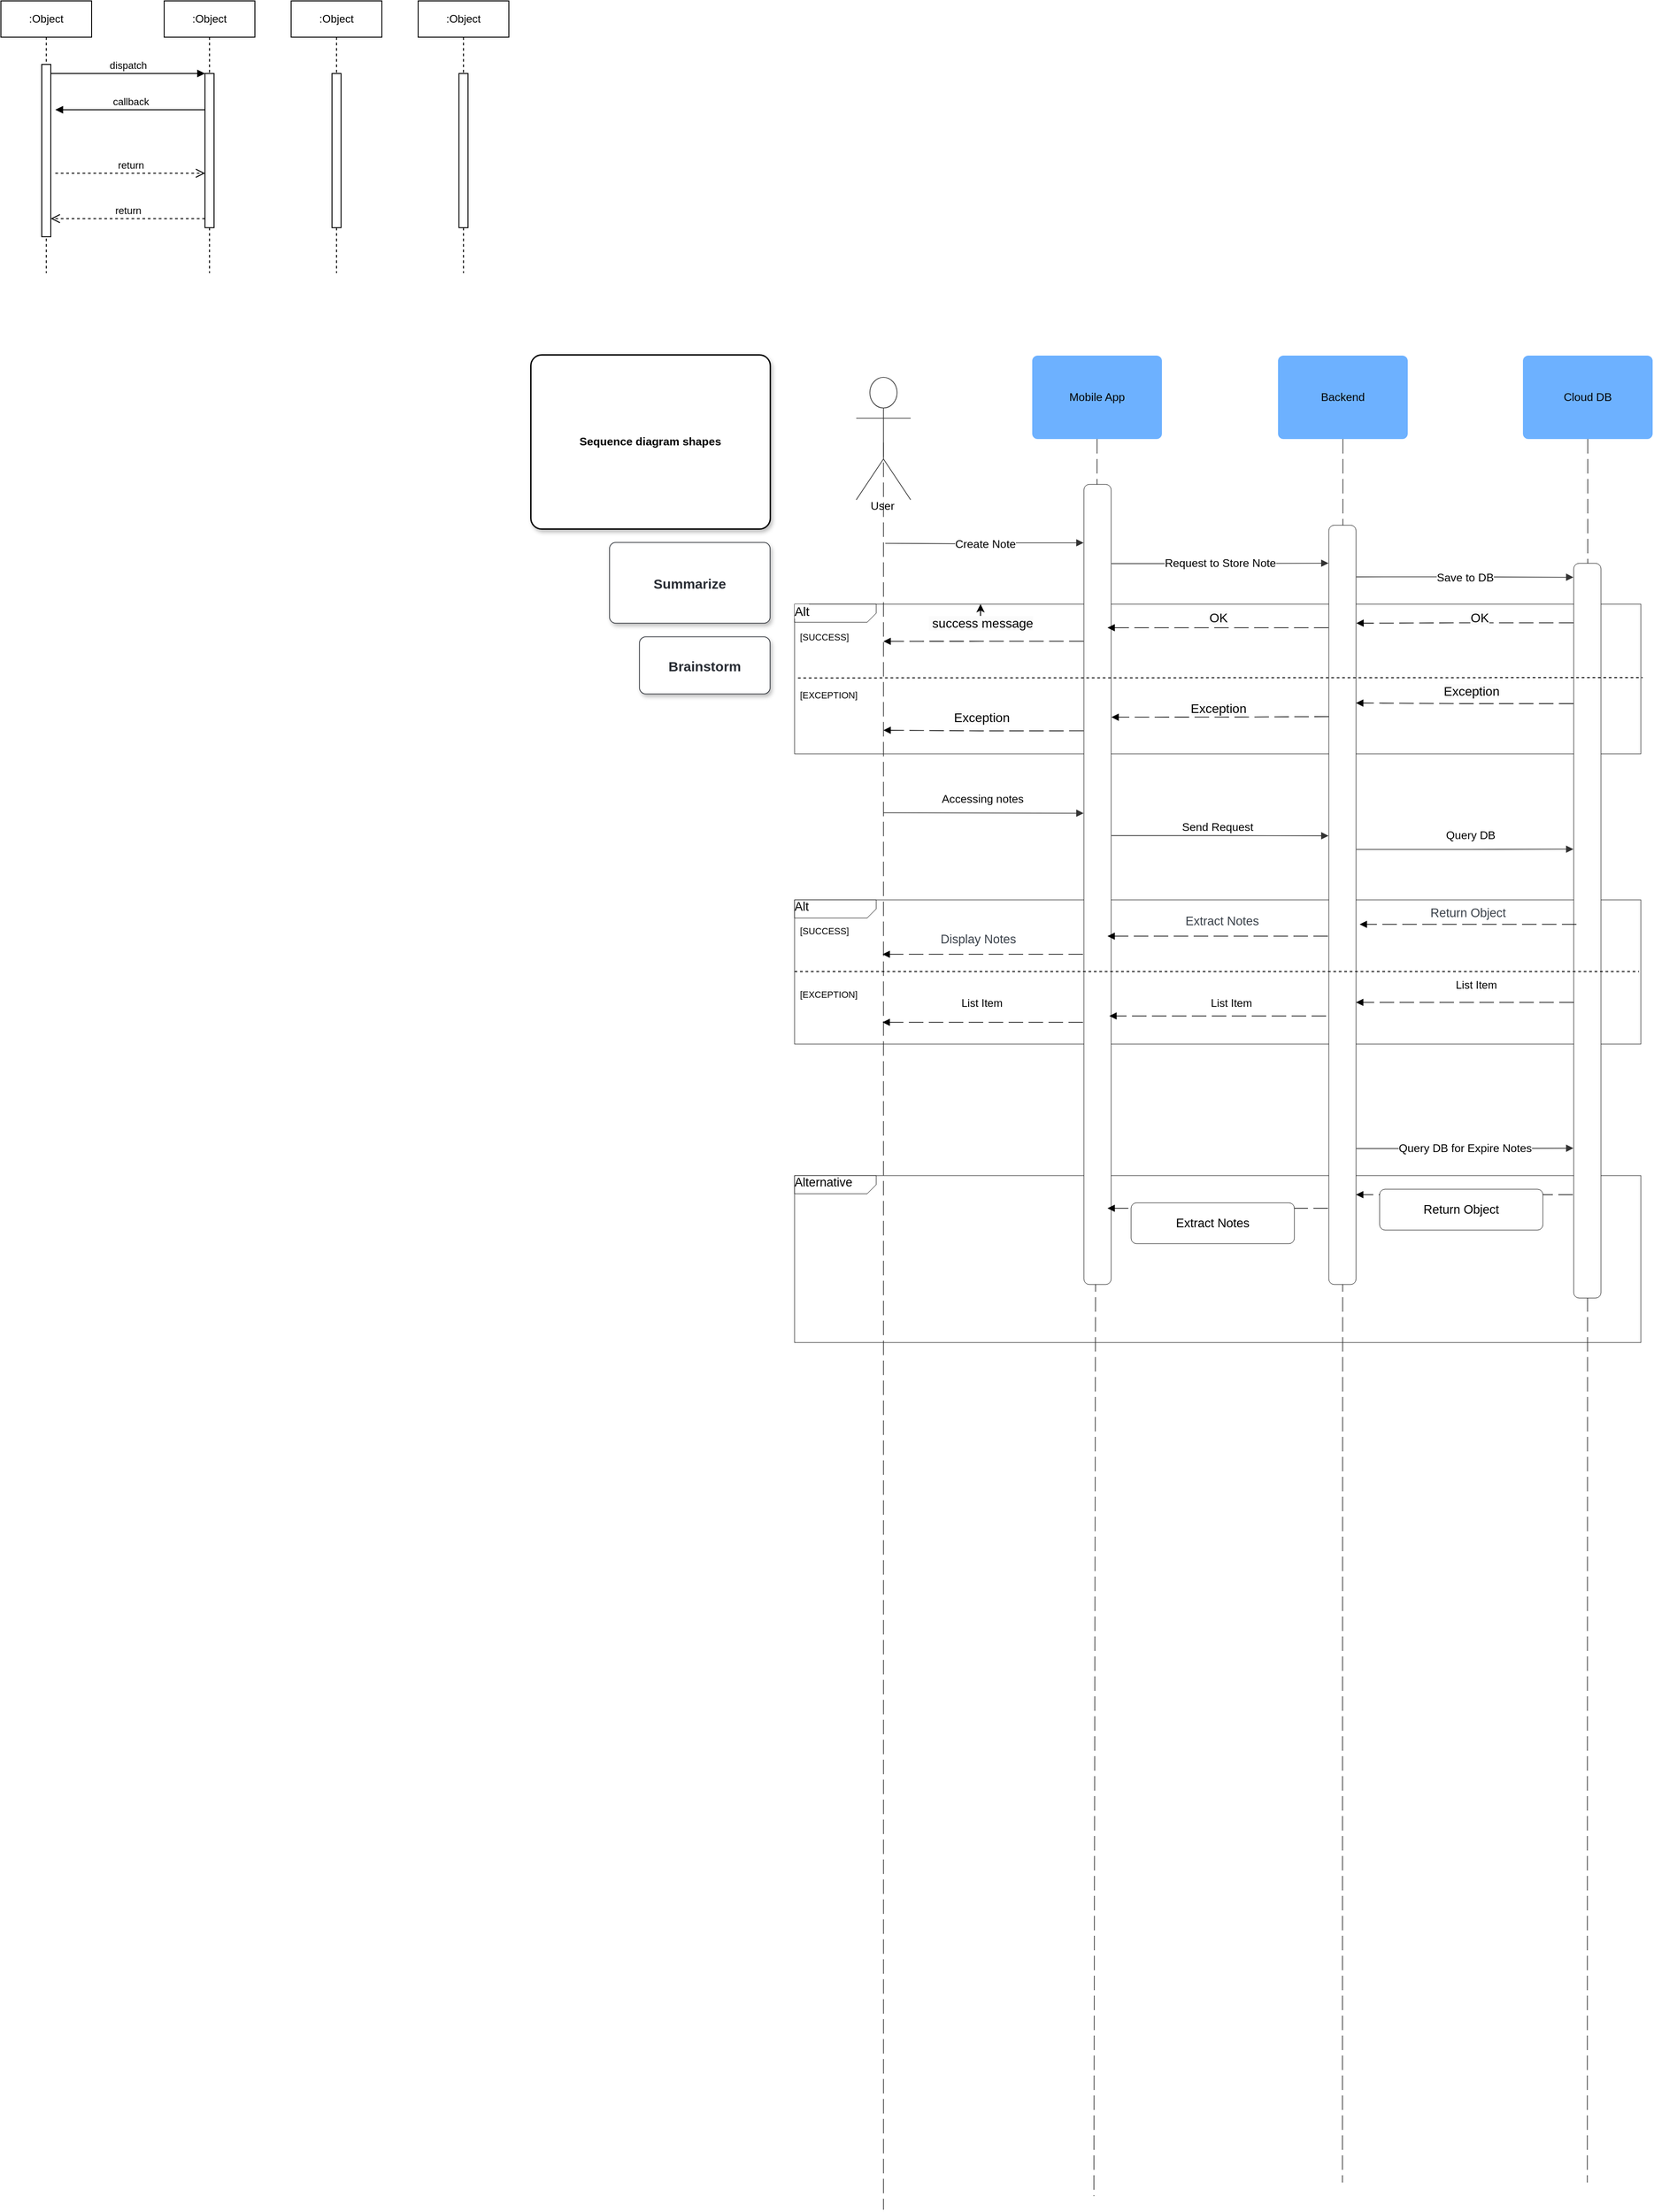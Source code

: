 <mxfile version="26.0.14">
  <diagram name="Page-1" id="2YBvvXClWsGukQMizWep">
    <mxGraphModel dx="1123" dy="657" grid="1" gridSize="10" guides="1" tooltips="1" connect="1" arrows="1" fold="1" page="1" pageScale="1" pageWidth="850" pageHeight="1100" math="0" shadow="0">
      <root>
        <mxCell id="0" />
        <mxCell id="1" parent="0" />
        <mxCell id="aM9ryv3xv72pqoxQDRHE-1" value=":Object" style="shape=umlLifeline;perimeter=lifelinePerimeter;whiteSpace=wrap;html=1;container=0;dropTarget=0;collapsible=0;recursiveResize=0;outlineConnect=0;portConstraint=eastwest;newEdgeStyle={&quot;edgeStyle&quot;:&quot;elbowEdgeStyle&quot;,&quot;elbow&quot;:&quot;vertical&quot;,&quot;curved&quot;:0,&quot;rounded&quot;:0};" parent="1" vertex="1">
          <mxGeometry x="40" y="40" width="100" height="300" as="geometry" />
        </mxCell>
        <mxCell id="aM9ryv3xv72pqoxQDRHE-2" value="" style="html=1;points=[];perimeter=orthogonalPerimeter;outlineConnect=0;targetShapes=umlLifeline;portConstraint=eastwest;newEdgeStyle={&quot;edgeStyle&quot;:&quot;elbowEdgeStyle&quot;,&quot;elbow&quot;:&quot;vertical&quot;,&quot;curved&quot;:0,&quot;rounded&quot;:0};" parent="aM9ryv3xv72pqoxQDRHE-1" vertex="1">
          <mxGeometry x="45" y="70" width="10" height="190" as="geometry" />
        </mxCell>
        <mxCell id="aM9ryv3xv72pqoxQDRHE-5" value=":Object" style="shape=umlLifeline;perimeter=lifelinePerimeter;whiteSpace=wrap;html=1;container=0;dropTarget=0;collapsible=0;recursiveResize=0;outlineConnect=0;portConstraint=eastwest;newEdgeStyle={&quot;edgeStyle&quot;:&quot;elbowEdgeStyle&quot;,&quot;elbow&quot;:&quot;vertical&quot;,&quot;curved&quot;:0,&quot;rounded&quot;:0};" parent="1" vertex="1">
          <mxGeometry x="220" y="40" width="100" height="300" as="geometry" />
        </mxCell>
        <mxCell id="aM9ryv3xv72pqoxQDRHE-6" value="" style="html=1;points=[];perimeter=orthogonalPerimeter;outlineConnect=0;targetShapes=umlLifeline;portConstraint=eastwest;newEdgeStyle={&quot;edgeStyle&quot;:&quot;elbowEdgeStyle&quot;,&quot;elbow&quot;:&quot;vertical&quot;,&quot;curved&quot;:0,&quot;rounded&quot;:0};" parent="aM9ryv3xv72pqoxQDRHE-5" vertex="1">
          <mxGeometry x="45" y="80" width="10" height="170" as="geometry" />
        </mxCell>
        <mxCell id="aM9ryv3xv72pqoxQDRHE-7" value="dispatch" style="html=1;verticalAlign=bottom;endArrow=block;edgeStyle=elbowEdgeStyle;elbow=vertical;curved=0;rounded=0;" parent="1" source="aM9ryv3xv72pqoxQDRHE-2" target="aM9ryv3xv72pqoxQDRHE-6" edge="1">
          <mxGeometry relative="1" as="geometry">
            <mxPoint x="195" y="130" as="sourcePoint" />
            <Array as="points">
              <mxPoint x="180" y="120" />
            </Array>
          </mxGeometry>
        </mxCell>
        <mxCell id="aM9ryv3xv72pqoxQDRHE-8" value="return" style="html=1;verticalAlign=bottom;endArrow=open;dashed=1;endSize=8;edgeStyle=elbowEdgeStyle;elbow=vertical;curved=0;rounded=0;" parent="1" source="aM9ryv3xv72pqoxQDRHE-6" target="aM9ryv3xv72pqoxQDRHE-2" edge="1">
          <mxGeometry relative="1" as="geometry">
            <mxPoint x="195" y="205" as="targetPoint" />
            <Array as="points">
              <mxPoint x="190" y="280" />
            </Array>
          </mxGeometry>
        </mxCell>
        <mxCell id="aM9ryv3xv72pqoxQDRHE-9" value="callback" style="html=1;verticalAlign=bottom;endArrow=block;edgeStyle=elbowEdgeStyle;elbow=vertical;curved=0;rounded=0;" parent="1" source="aM9ryv3xv72pqoxQDRHE-6" edge="1">
          <mxGeometry relative="1" as="geometry">
            <mxPoint x="175" y="160" as="sourcePoint" />
            <Array as="points">
              <mxPoint x="190" y="160" />
            </Array>
            <mxPoint x="100.0" y="160" as="targetPoint" />
          </mxGeometry>
        </mxCell>
        <mxCell id="aM9ryv3xv72pqoxQDRHE-10" value="return" style="html=1;verticalAlign=bottom;endArrow=open;dashed=1;endSize=8;edgeStyle=elbowEdgeStyle;elbow=vertical;curved=0;rounded=0;" parent="1" target="aM9ryv3xv72pqoxQDRHE-6" edge="1">
          <mxGeometry relative="1" as="geometry">
            <mxPoint x="175" y="235" as="targetPoint" />
            <Array as="points">
              <mxPoint x="180" y="230" />
            </Array>
            <mxPoint x="100.0" y="230" as="sourcePoint" />
          </mxGeometry>
        </mxCell>
        <mxCell id="2DQe4uAKgCYchEltKK3G-120" value=":Object" style="shape=umlLifeline;perimeter=lifelinePerimeter;whiteSpace=wrap;html=1;container=0;dropTarget=0;collapsible=0;recursiveResize=0;outlineConnect=0;portConstraint=eastwest;newEdgeStyle={&quot;edgeStyle&quot;:&quot;elbowEdgeStyle&quot;,&quot;elbow&quot;:&quot;vertical&quot;,&quot;curved&quot;:0,&quot;rounded&quot;:0};" vertex="1" parent="1">
          <mxGeometry x="360" y="40" width="100" height="300" as="geometry" />
        </mxCell>
        <mxCell id="2DQe4uAKgCYchEltKK3G-121" value="" style="html=1;points=[];perimeter=orthogonalPerimeter;outlineConnect=0;targetShapes=umlLifeline;portConstraint=eastwest;newEdgeStyle={&quot;edgeStyle&quot;:&quot;elbowEdgeStyle&quot;,&quot;elbow&quot;:&quot;vertical&quot;,&quot;curved&quot;:0,&quot;rounded&quot;:0};" vertex="1" parent="2DQe4uAKgCYchEltKK3G-120">
          <mxGeometry x="45" y="80" width="10" height="170" as="geometry" />
        </mxCell>
        <mxCell id="2DQe4uAKgCYchEltKK3G-122" value=":Object" style="shape=umlLifeline;perimeter=lifelinePerimeter;whiteSpace=wrap;html=1;container=0;dropTarget=0;collapsible=0;recursiveResize=0;outlineConnect=0;portConstraint=eastwest;newEdgeStyle={&quot;edgeStyle&quot;:&quot;elbowEdgeStyle&quot;,&quot;elbow&quot;:&quot;vertical&quot;,&quot;curved&quot;:0,&quot;rounded&quot;:0};" vertex="1" parent="1">
          <mxGeometry x="500" y="40" width="100" height="300" as="geometry" />
        </mxCell>
        <mxCell id="2DQe4uAKgCYchEltKK3G-123" value="" style="html=1;points=[];perimeter=orthogonalPerimeter;outlineConnect=0;targetShapes=umlLifeline;portConstraint=eastwest;newEdgeStyle={&quot;edgeStyle&quot;:&quot;elbowEdgeStyle&quot;,&quot;elbow&quot;:&quot;vertical&quot;,&quot;curved&quot;:0,&quot;rounded&quot;:0};" vertex="1" parent="2DQe4uAKgCYchEltKK3G-122">
          <mxGeometry x="45" y="80" width="10" height="170" as="geometry" />
        </mxCell>
        <mxCell id="2DQe4uAKgCYchEltKK3G-125" value="&lt;span style=&quot;color: rgb(0, 0, 0); font-family: Helvetica; font-size: 14px; font-style: normal; font-variant-ligatures: normal; font-variant-caps: normal; font-weight: 400; letter-spacing: normal; orphans: 2; text-align: center; text-indent: 0px; text-transform: none; widows: 2; word-spacing: 0px; -webkit-text-stroke-width: 0px; white-space: normal; background-color: rgb(251, 251, 251); text-decoration-thickness: initial; text-decoration-style: initial; text-decoration-color: initial; float: none; display: inline !important;&quot;&gt;Alt&lt;/span&gt;" style="html=1;blockSpacing=1;whiteSpace=wrap;shape=mxgraph.sysml.package2;xSize=90;overflow=fill;fontSize=13.5;align=left;spacing=0;rounded=1;absoluteArcSize=1;arcSize=12;strokeWidth=NaN;lucidId=xZpTAPdpukCf;" vertex="1" parent="1">
          <mxGeometry x="915" y="705" width="933" height="165" as="geometry" />
        </mxCell>
        <mxCell id="2DQe4uAKgCYchEltKK3G-126" value="Alt" style="html=1;blockSpacing=1;whiteSpace=wrap;shape=mxgraph.sysml.package2;xSize=90;overflow=fill;fontSize=13.5;align=left;spacing=0;rounded=1;absoluteArcSize=1;arcSize=12;strokeWidth=NaN;lucidId=.dqTOCepFq3y;" vertex="1" parent="1">
          <mxGeometry x="915" y="1031" width="933" height="159" as="geometry" />
        </mxCell>
        <mxCell id="2DQe4uAKgCYchEltKK3G-127" value="Alternative" style="html=1;blockSpacing=1;whiteSpace=wrap;shape=mxgraph.sysml.package2;xSize=90;overflow=fill;fontSize=13.5;align=left;spacing=0;rounded=1;absoluteArcSize=1;arcSize=12;strokeWidth=NaN;lucidId=-lqTDZGTSmCs;" vertex="1" parent="1">
          <mxGeometry x="915" y="1335" width="933" height="184" as="geometry" />
        </mxCell>
        <mxCell id="2DQe4uAKgCYchEltKK3G-128" value="" style="html=1;jettySize=18;whiteSpace=wrap;fontSize=13;strokeColor=#333333;strokeOpacity=100;dashed=1;fixDash=1;dashPattern=16 6;strokeWidth=0.8;rounded=1;arcSize=10;edgeStyle=orthogonalEdgeStyle;startArrow=none;endArrow=none;exitX=0.5;exitY=0.532;exitPerimeter=0;lucidId=MqcVGEdurxjJ;" edge="1" parent="1" source="2DQe4uAKgCYchEltKK3G-138">
          <mxGeometry width="100" height="100" relative="1" as="geometry">
            <Array as="points" />
            <mxPoint x="1013" y="2475" as="targetPoint" />
          </mxGeometry>
        </mxCell>
        <mxCell id="2DQe4uAKgCYchEltKK3G-129" value="" style="html=1;jettySize=18;whiteSpace=wrap;fontSize=13;fontFamily=helvetica;strokeColor=#333333;strokeOpacity=100;dashed=1;fixDash=1;dashPattern=16 6;strokeWidth=0.8;rounded=0;startArrow=none;endArrow=none;exitX=0.5;exitY=1;exitPerimeter=0;lucidId=MqcVzrL-7rmi;" edge="1" parent="1" source="2DQe4uAKgCYchEltKK3G-141">
          <mxGeometry width="100" height="100" relative="1" as="geometry">
            <Array as="points" />
            <mxPoint x="1245" y="2460" as="targetPoint" />
          </mxGeometry>
        </mxCell>
        <mxCell id="2DQe4uAKgCYchEltKK3G-130" value="Sequence diagram shapes" style="html=1;overflow=block;blockSpacing=1;whiteSpace=wrap;fontSize=12.4;fontStyle=1;spacing=0;rounded=1;absoluteArcSize=1;arcSize=24;shadow=1;fillColor=#ffffff;strokeWidth=1.5;lucidId=MqcVp4q3XHEn;" vertex="1" parent="1">
          <mxGeometry x="624" y="430" width="264" height="192" as="geometry" />
        </mxCell>
        <mxCell id="2DQe4uAKgCYchEltKK3G-131" value="" style="html=1;jettySize=18;whiteSpace=wrap;fontSize=13;fontFamily=helvetica;strokeColor=#333333;strokeOpacity=100;dashed=1;fixDash=1;dashPattern=16 6;strokeWidth=0.8;rounded=1;arcSize=24;edgeStyle=orthogonalEdgeStyle;startArrow=none;endArrow=none;exitX=0.5;exitY=1;exitPerimeter=0;lucidId=MqcVlcxoSIf4;" edge="1" parent="1" source="2DQe4uAKgCYchEltKK3G-136">
          <mxGeometry width="100" height="100" relative="1" as="geometry">
            <Array as="points" />
            <mxPoint x="1519" y="2445" as="targetPoint" />
          </mxGeometry>
        </mxCell>
        <mxCell id="2DQe4uAKgCYchEltKK3G-132" value="" style="html=1;overflow=block;blockSpacing=1;whiteSpace=wrap;fontSize=13;spacing=0;rounded=1;absoluteArcSize=1;arcSize=12;strokeWidth=NaN;lucidId=MqcVewxU1dYZ;" vertex="1" parent="1">
          <mxGeometry x="1504" y="618" width="30" height="837" as="geometry" />
        </mxCell>
        <mxCell id="2DQe4uAKgCYchEltKK3G-133" value="" style="html=1;jettySize=18;whiteSpace=wrap;fontSize=13;fontFamily=helvetica;strokeColor=#333333;strokeOpacity=100;dashed=1;fixDash=1;dashPattern=16 6;strokeWidth=0.8;rounded=1;arcSize=24;edgeStyle=orthogonalEdgeStyle;startArrow=none;endArrow=none;exitX=0.5;exitY=1;exitPerimeter=0;lucidId=MqcVdNzbLK6W;" edge="1" parent="1" source="2DQe4uAKgCYchEltKK3G-137">
          <mxGeometry width="100" height="100" relative="1" as="geometry">
            <Array as="points" />
            <mxPoint x="1789" y="2445" as="targetPoint" />
          </mxGeometry>
        </mxCell>
        <mxCell id="2DQe4uAKgCYchEltKK3G-134" value="" style="html=1;overflow=block;blockSpacing=1;whiteSpace=wrap;fontSize=13;spacing=0;rounded=1;absoluteArcSize=1;arcSize=12;strokeWidth=NaN;lucidId=MqcVCeURbGk-;" vertex="1" parent="1">
          <mxGeometry x="1774" y="660" width="30" height="810" as="geometry" />
        </mxCell>
        <mxCell id="2DQe4uAKgCYchEltKK3G-135" value="" style="html=1;overflow=block;blockSpacing=1;whiteSpace=wrap;fontSize=13;spacing=0;rounded=1;absoluteArcSize=1;arcSize=12;strokeWidth=NaN;lucidId=MqcVM0QZbrUZ;" vertex="1" parent="1">
          <mxGeometry x="1234" y="573" width="30" height="882" as="geometry" />
        </mxCell>
        <mxCell id="2DQe4uAKgCYchEltKK3G-136" value="Backend" style="html=1;overflow=block;blockSpacing=1;whiteSpace=wrap;fontSize=12.4;fontColor=default;align=center;spacing=0;strokeOpacity=0;fillOpacity=100;rounded=1;absoluteArcSize=1;arcSize=12;fillColor=#6db1ff;strokeWidth=0.8;" vertex="1" parent="1">
          <mxGeometry x="1448" y="431" width="143" height="92" as="geometry" />
        </mxCell>
        <mxCell id="2DQe4uAKgCYchEltKK3G-137" value="Cloud DB" style="html=1;overflow=block;blockSpacing=1;whiteSpace=wrap;fontSize=12.4;fontColor=default;align=center;spacing=0;strokeOpacity=0;fillOpacity=100;rounded=1;absoluteArcSize=1;arcSize=12;fillColor=#6db1ff;strokeWidth=0.8;" vertex="1" parent="1">
          <mxGeometry x="1718" y="431" width="143" height="92" as="geometry" />
        </mxCell>
        <mxCell id="2DQe4uAKgCYchEltKK3G-138" value="User" style="html=1;overflow=block;blockSpacing=1;shape=umlActor;labelPosition=center;verticalLabelPosition=bottom;verticalAlign=top;whiteSpace=nowrap;fontSize=12.4;align=center;spacing=0;strokeColor=#333333;strokeOpacity=100;fillOpacity=100;rounded=1;absoluteArcSize=1;arcSize=12;fillColor=#ffffff;strokeWidth=0.8;lucidId=MqcVV5ANGu6o;" vertex="1" parent="1">
          <mxGeometry x="983" y="455" width="60" height="135" as="geometry" />
        </mxCell>
        <mxCell id="2DQe4uAKgCYchEltKK3G-139" value="" style="html=1;jettySize=18;whiteSpace=wrap;fontSize=13;strokeColor=#333333;strokeOpacity=100;strokeWidth=0.8;rounded=1;arcSize=10;edgeStyle=orthogonalEdgeStyle;startArrow=none;endArrow=block;endFill=1;entryX=-0.012;entryY=0.073;entryPerimeter=0;lucidId=MqcVYArAM2zq;" edge="1" parent="1" target="2DQe4uAKgCYchEltKK3G-135">
          <mxGeometry width="100" height="100" relative="1" as="geometry">
            <Array as="points" />
            <mxPoint x="1015" y="638" as="sourcePoint" />
          </mxGeometry>
        </mxCell>
        <mxCell id="2DQe4uAKgCYchEltKK3G-140" value="Create Note" style="text;html=1;resizable=0;labelBackgroundColor=default;align=center;verticalAlign=middle;fontSize=12.4;" vertex="1" parent="2DQe4uAKgCYchEltKK3G-139">
          <mxGeometry relative="1" as="geometry">
            <mxPoint as="offset" />
          </mxGeometry>
        </mxCell>
        <mxCell id="2DQe4uAKgCYchEltKK3G-141" value="Mobile App" style="html=1;overflow=block;blockSpacing=1;whiteSpace=wrap;fontSize=12.4;fontColor=default;align=center;spacing=0;strokeOpacity=0;fillOpacity=100;rounded=1;absoluteArcSize=1;arcSize=12;fillColor=#6db1ff;strokeWidth=0.8;" vertex="1" parent="1">
          <mxGeometry x="1177" y="431" width="143" height="92" as="geometry" />
        </mxCell>
        <mxCell id="2DQe4uAKgCYchEltKK3G-142" value="Brainstorm" style="html=1;overflow=block;blockSpacing=1;whiteSpace=wrap;fontSize=15;fontColor=#282c33;fontStyle=1;spacing=0;strokeColor=#282c33;strokeOpacity=100;fillOpacity=100;rounded=1;absoluteArcSize=1;arcSize=14.1;shadow=1;fillColor=#ffffff;strokeWidth=0.8;lucidId=DLgiPxCc6Pq1;" vertex="1" parent="1">
          <mxGeometry x="744" y="741" width="144" height="63" as="geometry" />
        </mxCell>
        <mxCell id="2DQe4uAKgCYchEltKK3G-143" value="Summarize" style="html=1;overflow=block;blockSpacing=1;whiteSpace=wrap;fontSize=15;fontColor=#282c33;fontStyle=1;spacing=0;strokeColor=#282c33;strokeOpacity=100;fillOpacity=100;rounded=1;absoluteArcSize=1;arcSize=13.6;shadow=1;fillColor=#ffffff;strokeWidth=0.8;lucidId=aX4sMsD8Zoq~;" vertex="1" parent="1">
          <mxGeometry x="711" y="637" width="177" height="89" as="geometry" />
        </mxCell>
        <mxCell id="2DQe4uAKgCYchEltKK3G-144" value="" style="html=1;jettySize=18;whiteSpace=wrap;fontSize=13;strokeColor=#333333;strokeOpacity=100;strokeWidth=0.8;rounded=1;arcSize=10;edgeStyle=orthogonalEdgeStyle;startArrow=none;endArrow=block;endFill=1;exitX=1.012;exitY=0.099;exitPerimeter=0;entryX=-0.012;entryY=0.05;entryPerimeter=0;lucidId=dApTWxwZsu-N;" edge="1" parent="1" source="2DQe4uAKgCYchEltKK3G-135" target="2DQe4uAKgCYchEltKK3G-132">
          <mxGeometry width="100" height="100" relative="1" as="geometry">
            <Array as="points" />
          </mxGeometry>
        </mxCell>
        <mxCell id="2DQe4uAKgCYchEltKK3G-145" value="Request to Store Note" style="text;html=1;resizable=0;labelBackgroundColor=default;align=center;verticalAlign=middle;fontSize=12.4;" vertex="1" parent="2DQe4uAKgCYchEltKK3G-144">
          <mxGeometry relative="1" as="geometry">
            <mxPoint as="offset" />
          </mxGeometry>
        </mxCell>
        <mxCell id="2DQe4uAKgCYchEltKK3G-146" value="" style="html=1;jettySize=18;whiteSpace=wrap;fontSize=13;strokeColor=#333333;strokeOpacity=100;strokeWidth=0.8;rounded=1;arcSize=10;edgeStyle=orthogonalEdgeStyle;startArrow=none;endArrow=block;endFill=1;exitX=1.012;exitY=0.068;exitPerimeter=0;entryX=-0.012;entryY=0.019;entryPerimeter=0;lucidId=~ApTN9mDXX_y;" edge="1" parent="1" source="2DQe4uAKgCYchEltKK3G-132" target="2DQe4uAKgCYchEltKK3G-134">
          <mxGeometry width="100" height="100" relative="1" as="geometry">
            <Array as="points" />
          </mxGeometry>
        </mxCell>
        <mxCell id="2DQe4uAKgCYchEltKK3G-147" value="Save to DB" style="text;html=1;resizable=0;labelBackgroundColor=default;align=center;verticalAlign=middle;fontSize=12.4;" vertex="1" parent="2DQe4uAKgCYchEltKK3G-146">
          <mxGeometry relative="1" as="geometry">
            <mxPoint as="offset" />
          </mxGeometry>
        </mxCell>
        <mxCell id="2DQe4uAKgCYchEltKK3G-148" value="" style="html=1;jettySize=18;whiteSpace=wrap;fontSize=13;strokeOpacity=100;dashed=1;fixDash=1;dashPattern=16 6;strokeWidth=0.8;rounded=1;arcSize=10;edgeStyle=orthogonalEdgeStyle;startArrow=none;endArrow=block;endFill=1;exitX=-0.012;exitY=0.081;exitPerimeter=0;entryX=1.012;entryY=0.129;entryPerimeter=0;lucidId=_XpTG0hsA4nP;" edge="1" parent="1" source="2DQe4uAKgCYchEltKK3G-134" target="2DQe4uAKgCYchEltKK3G-132">
          <mxGeometry width="100" height="100" relative="1" as="geometry">
            <Array as="points" />
          </mxGeometry>
        </mxCell>
        <mxCell id="2DQe4uAKgCYchEltKK3G-150" value="" style="html=1;jettySize=18;whiteSpace=wrap;fontSize=13;strokeOpacity=100;dashed=1;fixDash=1;dashPattern=16 6;strokeWidth=0.8;rounded=1;arcSize=10;edgeStyle=orthogonalEdgeStyle;startArrow=none;endArrow=block;endFill=1;exitX=-0.012;exitY=0.135;exitPerimeter=0;lucidId=t0pTK.cDY_sK;" edge="1" parent="1" source="2DQe4uAKgCYchEltKK3G-132">
          <mxGeometry width="100" height="100" relative="1" as="geometry">
            <Array as="points" />
            <mxPoint x="1260" y="731" as="targetPoint" />
          </mxGeometry>
        </mxCell>
        <mxCell id="2DQe4uAKgCYchEltKK3G-152" value="" style="html=1;jettySize=18;whiteSpace=wrap;fontSize=13;strokeOpacity=100;dashed=1;fixDash=1;dashPattern=16 6;strokeWidth=0.8;rounded=1;arcSize=10;edgeStyle=orthogonalEdgeStyle;startArrow=none;endArrow=block;endFill=1;exitX=-0.012;exitY=0.196;exitPerimeter=0;lucidId=M0pTLRo4j7jS;" edge="1" parent="1" source="2DQe4uAKgCYchEltKK3G-135">
          <mxGeometry width="100" height="100" relative="1" as="geometry">
            <Array as="points" />
            <mxPoint x="1013" y="746" as="targetPoint" />
          </mxGeometry>
        </mxCell>
        <mxCell id="2DQe4uAKgCYchEltKK3G-154" value="" style="html=1;jettySize=18;whiteSpace=wrap;fontSize=13;strokeOpacity=100;dashed=1;fixDash=1;dashPattern=16 6;strokeWidth=0.8;rounded=1;arcSize=10;edgeStyle=orthogonalEdgeStyle;startArrow=none;endArrow=block;endFill=1;exitX=-0.012;exitY=0.191;exitPerimeter=0;lucidId=65pT8uCV6Lzu;" edge="1" parent="1" source="2DQe4uAKgCYchEltKK3G-134">
          <mxGeometry width="100" height="100" relative="1" as="geometry">
            <Array as="points" />
            <mxPoint x="1534" y="814" as="targetPoint" />
          </mxGeometry>
        </mxCell>
        <mxCell id="2DQe4uAKgCYchEltKK3G-156" value="" style="html=1;jettySize=18;whiteSpace=wrap;fontSize=13;strokeOpacity=100;dashed=1;fixDash=1;dashPattern=16 6;strokeWidth=0.8;rounded=1;arcSize=10;edgeStyle=orthogonalEdgeStyle;startArrow=none;endArrow=block;endFill=1;entryX=1.012;entryY=0.291;entryPerimeter=0;lucidId=x6pT0xZqV7Lq;" edge="1" parent="1" target="2DQe4uAKgCYchEltKK3G-135">
          <mxGeometry width="100" height="100" relative="1" as="geometry">
            <Array as="points" />
            <mxPoint x="1504" y="829" as="sourcePoint" />
          </mxGeometry>
        </mxCell>
        <mxCell id="2DQe4uAKgCYchEltKK3G-158" value="" style="html=1;jettySize=18;whiteSpace=wrap;fontSize=13;strokeOpacity=100;dashed=1;fixDash=1;dashPattern=16 6;strokeWidth=0.8;rounded=1;arcSize=10;edgeStyle=orthogonalEdgeStyle;startArrow=none;endArrow=block;endFill=1;exitX=-0.012;exitY=0.308;exitPerimeter=0;lucidId=G6pT-y07gb1a;" edge="1" parent="1" source="2DQe4uAKgCYchEltKK3G-135">
          <mxGeometry width="100" height="100" relative="1" as="geometry">
            <Array as="points" />
            <mxPoint x="1013" y="844" as="targetPoint" />
          </mxGeometry>
        </mxCell>
        <mxCell id="2DQe4uAKgCYchEltKK3G-160" value="" style="html=1;jettySize=18;whiteSpace=wrap;fontSize=13;strokeColor=#333333;strokeOpacity=100;strokeWidth=0.8;rounded=1;arcSize=10;edgeStyle=orthogonalEdgeStyle;startArrow=none;endArrow=block;endFill=1;entryX=-0.012;entryY=0.411;entryPerimeter=0;lucidId=4-pT5Qhd-O3v;" edge="1" parent="1" target="2DQe4uAKgCYchEltKK3G-135">
          <mxGeometry width="100" height="100" relative="1" as="geometry">
            <Array as="points" />
            <mxPoint x="1013" y="935" as="sourcePoint" />
          </mxGeometry>
        </mxCell>
        <mxCell id="2DQe4uAKgCYchEltKK3G-161" value="&lt;span style=&quot;font-size: 14px; text-wrap-mode: wrap; background-color: rgb(251, 251, 251);&quot;&gt;Exception&lt;/span&gt;" style="text;html=1;resizable=0;labelBackgroundColor=default;align=center;verticalAlign=middle;fontSize=12.4;" vertex="1" parent="2DQe4uAKgCYchEltKK3G-160">
          <mxGeometry relative="1" as="geometry">
            <mxPoint x="537" y="-135" as="offset" />
          </mxGeometry>
        </mxCell>
        <mxCell id="2DQe4uAKgCYchEltKK3G-162" value="" style="html=1;jettySize=18;whiteSpace=wrap;fontSize=13;strokeColor=#333333;strokeOpacity=100;strokeWidth=0.8;rounded=1;arcSize=10;edgeStyle=orthogonalEdgeStyle;startArrow=none;endArrow=block;endFill=1;exitX=1.012;exitY=0.439;exitPerimeter=0;entryX=-0.012;entryY=0.409;entryPerimeter=0;lucidId=B_pT7TzZo.AE;" edge="1" parent="1" source="2DQe4uAKgCYchEltKK3G-135" target="2DQe4uAKgCYchEltKK3G-132">
          <mxGeometry width="100" height="100" relative="1" as="geometry">
            <Array as="points" />
          </mxGeometry>
        </mxCell>
        <mxCell id="2DQe4uAKgCYchEltKK3G-163" value="Send Request" style="text;html=1;resizable=0;labelBackgroundColor=default;align=center;verticalAlign=middle;fontSize=12.4;" vertex="1" parent="2DQe4uAKgCYchEltKK3G-162">
          <mxGeometry relative="1" as="geometry">
            <mxPoint x="-3" y="-10" as="offset" />
          </mxGeometry>
        </mxCell>
        <mxCell id="2DQe4uAKgCYchEltKK3G-164" value="" style="html=1;jettySize=18;whiteSpace=wrap;fontSize=13;strokeColor=#333333;strokeOpacity=100;strokeWidth=0.8;rounded=1;arcSize=10;edgeStyle=orthogonalEdgeStyle;startArrow=none;endArrow=block;endFill=1;exitX=1.012;exitY=0.427;exitPerimeter=0;entryX=-0.012;entryY=0.389;entryPerimeter=0;lucidId=W_pTTXotba5e;" edge="1" parent="1" source="2DQe4uAKgCYchEltKK3G-132" target="2DQe4uAKgCYchEltKK3G-134">
          <mxGeometry width="100" height="100" relative="1" as="geometry">
            <Array as="points" />
          </mxGeometry>
        </mxCell>
        <mxCell id="2DQe4uAKgCYchEltKK3G-165" value="Query DB" style="text;html=1;resizable=0;labelBackgroundColor=default;align=center;verticalAlign=middle;fontSize=12.4;" vertex="1" parent="2DQe4uAKgCYchEltKK3G-164">
          <mxGeometry relative="1" as="geometry">
            <mxPoint x="6" y="-15" as="offset" />
          </mxGeometry>
        </mxCell>
        <mxCell id="2DQe4uAKgCYchEltKK3G-166" value="" style="html=1;jettySize=18;whiteSpace=wrap;fontSize=13;strokeOpacity=100;dashed=1;fixDash=1;dashPattern=16 6;strokeWidth=0.8;rounded=1;arcSize=10;edgeStyle=orthogonalEdgeStyle;startArrow=none;endArrow=block;endFill=1;lucidId=seqTZgDuHPt5;" edge="1" parent="1">
          <mxGeometry width="100" height="100" relative="1" as="geometry">
            <Array as="points" />
            <mxPoint x="1777" y="1058" as="sourcePoint" />
            <mxPoint x="1538" y="1058" as="targetPoint" />
          </mxGeometry>
        </mxCell>
        <mxCell id="2DQe4uAKgCYchEltKK3G-168" value="" style="html=1;jettySize=18;whiteSpace=wrap;fontSize=13;strokeOpacity=100;dashed=1;fixDash=1;dashPattern=16 6;strokeWidth=0.8;rounded=1;arcSize=10;edgeStyle=orthogonalEdgeStyle;startArrow=none;endArrow=block;endFill=1;lucidId=AfqTia_m85Gl;" edge="1" parent="1">
          <mxGeometry width="100" height="100" relative="1" as="geometry">
            <Array as="points" />
            <mxPoint x="1503" y="1071" as="sourcePoint" />
            <mxPoint x="1260" y="1071" as="targetPoint" />
          </mxGeometry>
        </mxCell>
        <mxCell id="2DQe4uAKgCYchEltKK3G-170" value="" style="html=1;jettySize=18;whiteSpace=wrap;fontSize=13;strokeOpacity=100;dashed=1;fixDash=1;dashPattern=16 6;strokeWidth=0.8;rounded=1;arcSize=10;edgeStyle=orthogonalEdgeStyle;startArrow=none;endArrow=block;endFill=1;lucidId=AgqT~nqpI1ge;" edge="1" parent="1">
          <mxGeometry width="100" height="100" relative="1" as="geometry">
            <Array as="points" />
            <mxPoint x="1233" y="1091" as="sourcePoint" />
            <mxPoint x="1012" y="1091" as="targetPoint" />
          </mxGeometry>
        </mxCell>
        <mxCell id="2DQe4uAKgCYchEltKK3G-172" value="" style="html=1;jettySize=18;whiteSpace=wrap;fontSize=13;strokeOpacity=100;dashed=1;fixDash=1;dashPattern=16 6;strokeWidth=0.8;rounded=1;arcSize=10;edgeStyle=orthogonalEdgeStyle;startArrow=none;endArrow=block;endFill=1;lucidId=vhqT8Fl-DFvH;" edge="1" parent="1">
          <mxGeometry width="100" height="100" relative="1" as="geometry">
            <Array as="points" />
            <mxPoint x="1774" y="1144" as="sourcePoint" />
            <mxPoint x="1534" y="1144" as="targetPoint" />
          </mxGeometry>
        </mxCell>
        <mxCell id="2DQe4uAKgCYchEltKK3G-174" value="" style="html=1;jettySize=18;whiteSpace=wrap;fontSize=13;strokeOpacity=100;dashed=1;fixDash=1;dashPattern=16 6;strokeWidth=0.8;rounded=1;arcSize=10;edgeStyle=orthogonalEdgeStyle;startArrow=none;endArrow=block;endFill=1;lucidId=LhqT8P3UGN1E;" edge="1" parent="1">
          <mxGeometry width="100" height="100" relative="1" as="geometry">
            <Array as="points" />
            <mxPoint x="1501" y="1159" as="sourcePoint" />
            <mxPoint x="1262" y="1159" as="targetPoint" />
          </mxGeometry>
        </mxCell>
        <mxCell id="2DQe4uAKgCYchEltKK3G-176" value="" style="html=1;jettySize=18;whiteSpace=wrap;fontSize=13;strokeOpacity=100;dashed=1;fixDash=1;dashPattern=16 6;strokeWidth=0.8;rounded=1;arcSize=10;edgeStyle=orthogonalEdgeStyle;startArrow=none;endArrow=block;endFill=1;lucidId=0hqTsIfL4JAx;" edge="1" parent="1">
          <mxGeometry width="100" height="100" relative="1" as="geometry">
            <Array as="points" />
            <mxPoint x="1233" y="1166" as="sourcePoint" />
            <mxPoint x="1012" y="1166" as="targetPoint" />
          </mxGeometry>
        </mxCell>
        <mxCell id="2DQe4uAKgCYchEltKK3G-178" value="" style="html=1;jettySize=18;whiteSpace=wrap;fontSize=13;strokeColor=#333333;strokeOpacity=100;strokeWidth=0.8;rounded=1;arcSize=10;edgeStyle=orthogonalEdgeStyle;startArrow=none;endArrow=block;endFill=1;exitX=1.012;exitY=0.821;exitPerimeter=0;entryX=-0.012;entryY=0.796;entryPerimeter=0;lucidId=HlqTTmx3ZjP~;" edge="1" parent="1" source="2DQe4uAKgCYchEltKK3G-132" target="2DQe4uAKgCYchEltKK3G-134">
          <mxGeometry width="100" height="100" relative="1" as="geometry">
            <Array as="points" />
          </mxGeometry>
        </mxCell>
        <mxCell id="2DQe4uAKgCYchEltKK3G-179" value="Query DB for Expire Notes" style="text;html=1;resizable=0;labelBackgroundColor=default;align=center;verticalAlign=middle;fontSize=12.4;" vertex="1" parent="2DQe4uAKgCYchEltKK3G-178">
          <mxGeometry relative="1" as="geometry">
            <mxPoint as="offset" />
          </mxGeometry>
        </mxCell>
        <mxCell id="2DQe4uAKgCYchEltKK3G-180" value="" style="html=1;jettySize=18;whiteSpace=wrap;fontSize=13;strokeOpacity=100;dashed=1;fixDash=1;dashPattern=16 6;strokeWidth=0.8;rounded=1;arcSize=10;edgeStyle=orthogonalEdgeStyle;startArrow=none;endArrow=block;endFill=1;lucidId=snqT7pPORbaU;" edge="1" parent="1">
          <mxGeometry width="100" height="100" relative="1" as="geometry">
            <Array as="points" />
            <mxPoint x="1773" y="1356" as="sourcePoint" />
            <mxPoint x="1534" y="1356" as="targetPoint" />
          </mxGeometry>
        </mxCell>
        <mxCell id="2DQe4uAKgCYchEltKK3G-181" value="Return Object" style="html=1;overflow=block;blockSpacing=1;whiteSpace=wrap;fontSize=13.5;align=center;spacing=0;rounded=1;absoluteArcSize=1;arcSize=12;strokeWidth=NaN;lucidId=snqT0mkvYNDk;" vertex="1" parent="1">
          <mxGeometry x="1560" y="1350" width="180" height="45" as="geometry" />
        </mxCell>
        <mxCell id="2DQe4uAKgCYchEltKK3G-182" value="" style="html=1;jettySize=18;whiteSpace=wrap;fontSize=13;strokeOpacity=100;dashed=1;fixDash=1;dashPattern=16 6;strokeWidth=0.8;rounded=1;arcSize=10;edgeStyle=orthogonalEdgeStyle;startArrow=none;endArrow=block;endFill=1;lucidId=YnqT91g6~6WP;" edge="1" parent="1">
          <mxGeometry width="100" height="100" relative="1" as="geometry">
            <Array as="points" />
            <mxPoint x="1503" y="1371" as="sourcePoint" />
            <mxPoint x="1260" y="1371" as="targetPoint" />
          </mxGeometry>
        </mxCell>
        <mxCell id="2DQe4uAKgCYchEltKK3G-183" value="Extract Notes" style="html=1;overflow=block;blockSpacing=1;whiteSpace=wrap;fontSize=13.5;align=center;spacing=0;rounded=1;absoluteArcSize=1;arcSize=12;strokeWidth=NaN;lucidId=YnqTwTJwYEmS;" vertex="1" parent="1">
          <mxGeometry x="1286" y="1365" width="180" height="45" as="geometry" />
        </mxCell>
        <mxCell id="2DQe4uAKgCYchEltKK3G-184" value="Accessing notes" style="text;html=1;resizable=0;labelBackgroundColor=default;align=center;verticalAlign=middle;fontSize=12.4;" vertex="1" parent="1">
          <mxGeometry x="1121.5" y="920.0" as="geometry" />
        </mxCell>
        <mxCell id="2DQe4uAKgCYchEltKK3G-185" value="&lt;span style=&quot;font-size: 14px; text-wrap-mode: wrap; background-color: rgb(251, 251, 251);&quot;&gt;Exception&lt;/span&gt;" style="text;html=1;resizable=0;labelBackgroundColor=default;align=center;verticalAlign=middle;fontSize=12.4;" vertex="1" parent="1">
          <mxGeometry x="1381.5" y="820.0" as="geometry" />
        </mxCell>
        <mxCell id="2DQe4uAKgCYchEltKK3G-186" value="&lt;span style=&quot;font-size: 14px; text-wrap-mode: wrap; background-color: rgb(251, 251, 251);&quot;&gt;Exception&lt;/span&gt;" style="text;html=1;resizable=0;labelBackgroundColor=default;align=center;verticalAlign=middle;fontSize=12.4;" vertex="1" parent="1">
          <mxGeometry x="1121.0" y="830.0" as="geometry" />
        </mxCell>
        <mxCell id="2DQe4uAKgCYchEltKK3G-189" value="" style="edgeStyle=orthogonalEdgeStyle;rounded=0;orthogonalLoop=1;jettySize=auto;html=1;" edge="1" parent="1" source="2DQe4uAKgCYchEltKK3G-188">
          <mxGeometry relative="1" as="geometry">
            <mxPoint x="1120.0" y="735" as="targetPoint" />
          </mxGeometry>
        </mxCell>
        <mxCell id="2DQe4uAKgCYchEltKK3G-192" value="" style="edgeStyle=orthogonalEdgeStyle;rounded=0;orthogonalLoop=1;jettySize=auto;html=1;" edge="1" parent="1" source="2DQe4uAKgCYchEltKK3G-188" target="2DQe4uAKgCYchEltKK3G-125">
          <mxGeometry relative="1" as="geometry" />
        </mxCell>
        <mxCell id="2DQe4uAKgCYchEltKK3G-188" value="&lt;span style=&quot;font-size: 14px; text-wrap-mode: wrap; background-color: rgb(251, 251, 251);&quot;&gt;&amp;nbsp;success message&lt;/span&gt;" style="text;html=1;resizable=0;labelBackgroundColor=default;align=center;verticalAlign=middle;fontSize=12.4;" vertex="1" parent="1">
          <mxGeometry x="1120.0" y="726.0" as="geometry" />
        </mxCell>
        <mxCell id="2DQe4uAKgCYchEltKK3G-193" value="&lt;span style=&quot;font-size: 14px; text-wrap-mode: wrap; background-color: rgb(251, 251, 251);&quot;&gt;OK&lt;/span&gt;" style="text;html=1;resizable=0;labelBackgroundColor=default;align=center;verticalAlign=middle;fontSize=12.4;" vertex="1" parent="1">
          <mxGeometry x="1381.5" y="720.0" as="geometry" />
        </mxCell>
        <mxCell id="2DQe4uAKgCYchEltKK3G-196" value="&lt;span style=&quot;font-size: 14px; text-wrap-mode: wrap; background-color: rgb(251, 251, 251);&quot;&gt;OK&lt;/span&gt;" style="text;html=1;resizable=0;labelBackgroundColor=default;align=center;verticalAlign=middle;fontSize=12.4;" vertex="1" parent="1">
          <mxGeometry x="1670.0" y="720.0" as="geometry" />
        </mxCell>
        <mxCell id="2DQe4uAKgCYchEltKK3G-197" value="" style="endArrow=none;dashed=1;html=1;rounded=0;exitX=0.004;exitY=0.493;exitDx=0;exitDy=0;exitPerimeter=0;" edge="1" parent="1" source="2DQe4uAKgCYchEltKK3G-125">
          <mxGeometry width="50" height="50" relative="1" as="geometry">
            <mxPoint x="1200" y="970" as="sourcePoint" />
            <mxPoint x="1850" y="786" as="targetPoint" />
          </mxGeometry>
        </mxCell>
        <mxCell id="2DQe4uAKgCYchEltKK3G-198" value="&lt;font style=&quot;font-size: 10px;&quot;&gt;[SUCCESS]&lt;/font&gt;" style="text;strokeColor=none;fillColor=none;align=left;verticalAlign=middle;spacingLeft=4;spacingRight=4;overflow=hidden;points=[[0,0.5],[1,0.5]];portConstraint=eastwest;rotatable=0;whiteSpace=wrap;html=1;" vertex="1" parent="1">
          <mxGeometry x="915" y="726" width="80" height="30" as="geometry" />
        </mxCell>
        <mxCell id="2DQe4uAKgCYchEltKK3G-199" value="&lt;font style=&quot;font-size: 10px;&quot;&gt;[EXCEPTION]&lt;/font&gt;" style="text;strokeColor=none;fillColor=none;align=left;verticalAlign=middle;spacingLeft=4;spacingRight=4;overflow=hidden;points=[[0,0.5],[1,0.5]];portConstraint=eastwest;rotatable=0;whiteSpace=wrap;html=1;" vertex="1" parent="1">
          <mxGeometry x="915" y="790" width="80" height="30" as="geometry" />
        </mxCell>
        <mxCell id="2DQe4uAKgCYchEltKK3G-215" value="&lt;span data-lucid-content=&quot;{&amp;quot;t&amp;quot;:&amp;quot;Display Notes&amp;quot;,&amp;quot;m&amp;quot;:[{&amp;quot;s&amp;quot;:0,&amp;quot;n&amp;quot;:&amp;quot;a&amp;quot;,&amp;quot;v&amp;quot;:&amp;quot;center&amp;quot;},{&amp;quot;s&amp;quot;:0,&amp;quot;n&amp;quot;:&amp;quot;s&amp;quot;,&amp;quot;v&amp;quot;:18,&amp;quot;e&amp;quot;:13},{&amp;quot;s&amp;quot;:0,&amp;quot;n&amp;quot;:&amp;quot;fsp&amp;quot;,&amp;quot;v&amp;quot;:&amp;quot;ss_presetShapeStyle1_textStyle&amp;quot;,&amp;quot;e&amp;quot;:13},{&amp;quot;s&amp;quot;:0,&amp;quot;n&amp;quot;:&amp;quot;fsp2&amp;quot;,&amp;quot;v&amp;quot;:&amp;quot;ss_presetShapeStyle1_textStyle&amp;quot;,&amp;quot;e&amp;quot;:13}]}&quot; data-lucid-type=&quot;application/vnd.lucid.text&quot;&gt;&lt;span style=&quot;color:#3a414a;font-size:13.5px;&quot;&gt;Display Notes&lt;/span&gt;&lt;/span&gt;" style="text;strokeColor=none;fillColor=none;align=left;verticalAlign=middle;spacingLeft=4;spacingRight=4;overflow=hidden;points=[[0,0.5],[1,0.5]];portConstraint=eastwest;rotatable=0;whiteSpace=wrap;html=1;" vertex="1" parent="1">
          <mxGeometry x="1070" y="1060" width="103" height="30" as="geometry" />
        </mxCell>
        <mxCell id="2DQe4uAKgCYchEltKK3G-216" value="&lt;span data-lucid-content=&quot;{&amp;quot;t&amp;quot;:&amp;quot;Extract Notes&amp;quot;,&amp;quot;m&amp;quot;:[{&amp;quot;s&amp;quot;:0,&amp;quot;n&amp;quot;:&amp;quot;a&amp;quot;,&amp;quot;v&amp;quot;:&amp;quot;center&amp;quot;},{&amp;quot;s&amp;quot;:0,&amp;quot;n&amp;quot;:&amp;quot;s&amp;quot;,&amp;quot;v&amp;quot;:18,&amp;quot;e&amp;quot;:13},{&amp;quot;s&amp;quot;:0,&amp;quot;n&amp;quot;:&amp;quot;fsp&amp;quot;,&amp;quot;v&amp;quot;:&amp;quot;ss_presetShapeStyle1_textStyle&amp;quot;,&amp;quot;e&amp;quot;:13},{&amp;quot;s&amp;quot;:0,&amp;quot;n&amp;quot;:&amp;quot;fsp2&amp;quot;,&amp;quot;v&amp;quot;:&amp;quot;ss_presetShapeStyle1_textStyle&amp;quot;,&amp;quot;e&amp;quot;:13}]}&quot; data-lucid-type=&quot;application/vnd.lucid.text&quot;&gt;&lt;span style=&quot;color:#3a414a;font-size:13.5px;&quot;&gt;Extract Notes&lt;/span&gt;&lt;/span&gt;" style="text;strokeColor=none;fillColor=none;align=left;verticalAlign=middle;spacingLeft=4;spacingRight=4;overflow=hidden;points=[[0,0.5],[1,0.5]];portConstraint=eastwest;rotatable=0;whiteSpace=wrap;html=1;" vertex="1" parent="1">
          <mxGeometry x="1340" y="1040" width="100" height="30" as="geometry" />
        </mxCell>
        <mxCell id="2DQe4uAKgCYchEltKK3G-217" value="&lt;span data-lucid-content=&quot;{&amp;quot;t&amp;quot;:&amp;quot;Return Object&amp;quot;,&amp;quot;m&amp;quot;:[{&amp;quot;s&amp;quot;:0,&amp;quot;n&amp;quot;:&amp;quot;a&amp;quot;,&amp;quot;v&amp;quot;:&amp;quot;center&amp;quot;},{&amp;quot;s&amp;quot;:0,&amp;quot;n&amp;quot;:&amp;quot;s&amp;quot;,&amp;quot;v&amp;quot;:18,&amp;quot;e&amp;quot;:13},{&amp;quot;s&amp;quot;:0,&amp;quot;n&amp;quot;:&amp;quot;fsp&amp;quot;,&amp;quot;v&amp;quot;:&amp;quot;ss_presetShapeStyle1_textStyle&amp;quot;,&amp;quot;e&amp;quot;:13},{&amp;quot;s&amp;quot;:0,&amp;quot;n&amp;quot;:&amp;quot;fsp2&amp;quot;,&amp;quot;v&amp;quot;:&amp;quot;ss_presetShapeStyle1_textStyle&amp;quot;,&amp;quot;e&amp;quot;:13}]}&quot; data-lucid-type=&quot;application/vnd.lucid.text&quot;&gt;&lt;span style=&quot;color:#3a414a;font-size:13.5px;&quot;&gt;Return Object&lt;/span&gt;&lt;/span&gt;" style="text;strokeColor=none;fillColor=none;align=left;verticalAlign=middle;spacingLeft=4;spacingRight=4;overflow=hidden;points=[[0,0.5],[1,0.5]];portConstraint=eastwest;rotatable=0;whiteSpace=wrap;html=1;" vertex="1" parent="1">
          <mxGeometry x="1610" y="1031" width="100" height="30" as="geometry" />
        </mxCell>
        <mxCell id="2DQe4uAKgCYchEltKK3G-218" value="List Item" style="text;strokeColor=none;fillColor=none;align=left;verticalAlign=middle;spacingLeft=4;spacingRight=4;overflow=hidden;points=[[0,0.5],[1,0.5]];portConstraint=eastwest;rotatable=0;whiteSpace=wrap;html=1;" vertex="1" parent="1">
          <mxGeometry x="1093" y="1130" width="80" height="30" as="geometry" />
        </mxCell>
        <mxCell id="2DQe4uAKgCYchEltKK3G-219" value="List Item" style="text;strokeColor=none;fillColor=none;align=left;verticalAlign=middle;spacingLeft=4;spacingRight=4;overflow=hidden;points=[[0,0.5],[1,0.5]];portConstraint=eastwest;rotatable=0;whiteSpace=wrap;html=1;" vertex="1" parent="1">
          <mxGeometry x="1368" y="1130" width="80" height="30" as="geometry" />
        </mxCell>
        <mxCell id="2DQe4uAKgCYchEltKK3G-220" value="List Item" style="text;strokeColor=none;fillColor=none;align=left;verticalAlign=middle;spacingLeft=4;spacingRight=4;overflow=hidden;points=[[0,0.5],[1,0.5]];portConstraint=eastwest;rotatable=0;whiteSpace=wrap;html=1;" vertex="1" parent="1">
          <mxGeometry x="1638" y="1110" width="80" height="30" as="geometry" />
        </mxCell>
        <mxCell id="2DQe4uAKgCYchEltKK3G-221" value="&lt;span style=&quot;font-size: 10px;&quot;&gt;[SUCCESS]&lt;/span&gt;" style="text;strokeColor=none;fillColor=none;align=left;verticalAlign=middle;spacingLeft=4;spacingRight=4;overflow=hidden;points=[[0,0.5],[1,0.5]];portConstraint=eastwest;rotatable=0;whiteSpace=wrap;html=1;" vertex="1" parent="1">
          <mxGeometry x="915" y="1050" width="80" height="30" as="geometry" />
        </mxCell>
        <mxCell id="2DQe4uAKgCYchEltKK3G-222" value="&lt;span style=&quot;font-size: 10px;&quot;&gt;[EXCEPTION]&lt;/span&gt;" style="text;strokeColor=none;fillColor=none;align=left;verticalAlign=middle;spacingLeft=4;spacingRight=4;overflow=hidden;points=[[0,0.5],[1,0.5]];portConstraint=eastwest;rotatable=0;whiteSpace=wrap;html=1;" vertex="1" parent="1">
          <mxGeometry x="915" y="1120" width="80" height="30" as="geometry" />
        </mxCell>
        <mxCell id="2DQe4uAKgCYchEltKK3G-223" value="" style="endArrow=none;dashed=1;html=1;rounded=0;exitX=0.004;exitY=0.493;exitDx=0;exitDy=0;exitPerimeter=0;" edge="1" parent="1">
          <mxGeometry width="50" height="50" relative="1" as="geometry">
            <mxPoint x="915" y="1110" as="sourcePoint" />
            <mxPoint x="1846" y="1110" as="targetPoint" />
          </mxGeometry>
        </mxCell>
      </root>
    </mxGraphModel>
  </diagram>
</mxfile>
